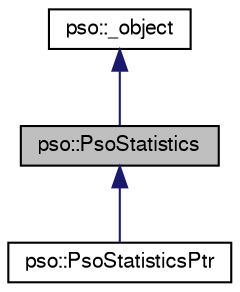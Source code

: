 digraph G
{
  bgcolor="transparent";
  edge [fontname="FreeSans",fontsize=10,labelfontname="FreeSans",labelfontsize=10];
  node [fontname="FreeSans",fontsize=10,shape=record];
  Node1 [label="pso::PsoStatistics",height=0.2,width=0.4,color="black", fillcolor="grey75", style="filled" fontcolor="black"];
  Node2 -> Node1 [dir=back,color="midnightblue",fontsize=10,style="solid"];
  Node2 [label="pso::_object",height=0.2,width=0.4,color="black",URL="$classpso_1_1__object.html"];
  Node1 -> Node3 [dir=back,color="midnightblue",fontsize=10,style="solid"];
  Node3 [label="pso::PsoStatisticsPtr",height=0.2,width=0.4,color="black",URL="$classpso_1_1PsoStatisticsPtr.html"];
}

